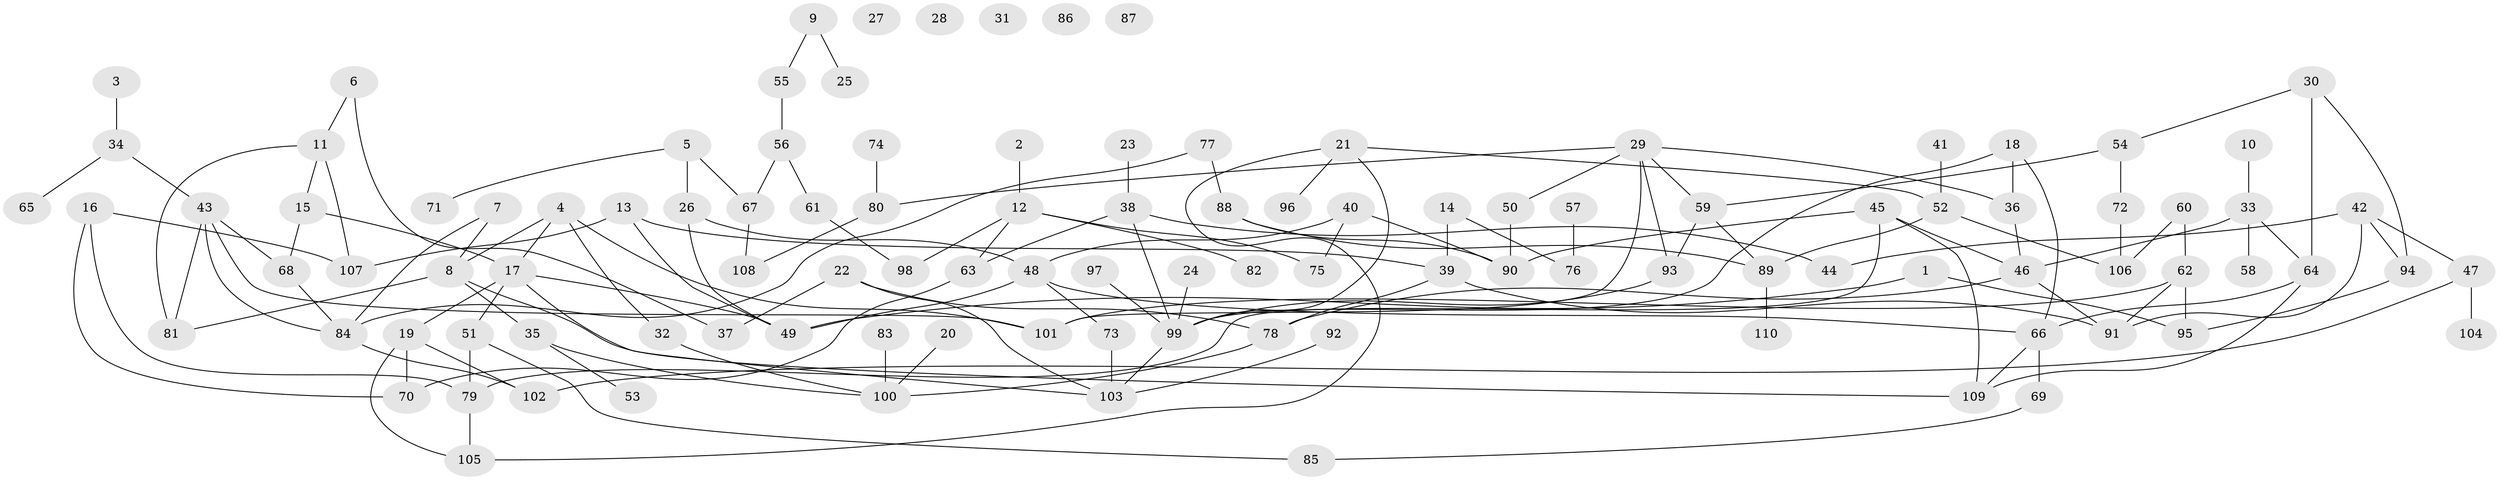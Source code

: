 // coarse degree distribution, {4: 0.12987012987012986, 5: 0.14285714285714285, 1: 0.22077922077922077, 3: 0.16883116883116883, 2: 0.16883116883116883, 7: 0.06493506493506493, 6: 0.025974025974025976, 0: 0.06493506493506493, 8: 0.012987012987012988}
// Generated by graph-tools (version 1.1) at 2025/16/03/04/25 18:16:33]
// undirected, 110 vertices, 151 edges
graph export_dot {
graph [start="1"]
  node [color=gray90,style=filled];
  1;
  2;
  3;
  4;
  5;
  6;
  7;
  8;
  9;
  10;
  11;
  12;
  13;
  14;
  15;
  16;
  17;
  18;
  19;
  20;
  21;
  22;
  23;
  24;
  25;
  26;
  27;
  28;
  29;
  30;
  31;
  32;
  33;
  34;
  35;
  36;
  37;
  38;
  39;
  40;
  41;
  42;
  43;
  44;
  45;
  46;
  47;
  48;
  49;
  50;
  51;
  52;
  53;
  54;
  55;
  56;
  57;
  58;
  59;
  60;
  61;
  62;
  63;
  64;
  65;
  66;
  67;
  68;
  69;
  70;
  71;
  72;
  73;
  74;
  75;
  76;
  77;
  78;
  79;
  80;
  81;
  82;
  83;
  84;
  85;
  86;
  87;
  88;
  89;
  90;
  91;
  92;
  93;
  94;
  95;
  96;
  97;
  98;
  99;
  100;
  101;
  102;
  103;
  104;
  105;
  106;
  107;
  108;
  109;
  110;
  1 -- 49;
  1 -- 95;
  2 -- 12;
  3 -- 34;
  4 -- 8;
  4 -- 17;
  4 -- 32;
  4 -- 101;
  5 -- 26;
  5 -- 67;
  5 -- 71;
  6 -- 11;
  6 -- 37;
  7 -- 8;
  7 -- 84;
  8 -- 35;
  8 -- 81;
  8 -- 109;
  9 -- 25;
  9 -- 55;
  10 -- 33;
  11 -- 15;
  11 -- 81;
  11 -- 107;
  12 -- 63;
  12 -- 75;
  12 -- 82;
  12 -- 98;
  13 -- 39;
  13 -- 49;
  13 -- 107;
  14 -- 39;
  14 -- 76;
  15 -- 17;
  15 -- 68;
  16 -- 70;
  16 -- 79;
  16 -- 107;
  17 -- 19;
  17 -- 49;
  17 -- 51;
  17 -- 103;
  18 -- 36;
  18 -- 66;
  18 -- 99;
  19 -- 70;
  19 -- 102;
  19 -- 105;
  20 -- 100;
  21 -- 52;
  21 -- 96;
  21 -- 99;
  21 -- 105;
  22 -- 37;
  22 -- 78;
  22 -- 103;
  23 -- 38;
  24 -- 99;
  26 -- 48;
  26 -- 49;
  29 -- 36;
  29 -- 50;
  29 -- 59;
  29 -- 80;
  29 -- 93;
  29 -- 101;
  30 -- 54;
  30 -- 64;
  30 -- 94;
  32 -- 100;
  33 -- 46;
  33 -- 58;
  33 -- 64;
  34 -- 43;
  34 -- 65;
  35 -- 53;
  35 -- 100;
  36 -- 46;
  38 -- 44;
  38 -- 63;
  38 -- 99;
  39 -- 78;
  39 -- 91;
  40 -- 48;
  40 -- 75;
  40 -- 90;
  41 -- 52;
  42 -- 44;
  42 -- 47;
  42 -- 91;
  42 -- 94;
  43 -- 68;
  43 -- 81;
  43 -- 84;
  43 -- 101;
  45 -- 46;
  45 -- 79;
  45 -- 90;
  45 -- 109;
  46 -- 78;
  46 -- 91;
  47 -- 102;
  47 -- 104;
  48 -- 49;
  48 -- 66;
  48 -- 73;
  50 -- 90;
  51 -- 79;
  51 -- 85;
  52 -- 89;
  52 -- 106;
  54 -- 59;
  54 -- 72;
  55 -- 56;
  56 -- 61;
  56 -- 67;
  57 -- 76;
  59 -- 89;
  59 -- 93;
  60 -- 62;
  60 -- 106;
  61 -- 98;
  62 -- 91;
  62 -- 95;
  62 -- 101;
  63 -- 70;
  64 -- 66;
  64 -- 109;
  66 -- 69;
  66 -- 109;
  67 -- 108;
  68 -- 84;
  69 -- 85;
  72 -- 106;
  73 -- 103;
  74 -- 80;
  77 -- 84;
  77 -- 88;
  78 -- 100;
  79 -- 105;
  80 -- 108;
  83 -- 100;
  84 -- 102;
  88 -- 89;
  88 -- 90;
  89 -- 110;
  92 -- 103;
  93 -- 99;
  94 -- 95;
  97 -- 99;
  99 -- 103;
}
